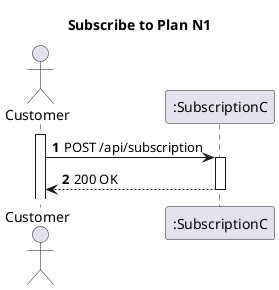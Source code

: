 @startuml
'https://plantuml.com/sequence-diagram

title Subscribe to Plan N1

autoactivate on
autonumber

actor "Customer" as Customer
participant ":SubscriptionC" as SubscriptionC


activate Customer

Customer -> SubscriptionC: POST /api/subscription
SubscriptionC --> Customer: 200 OK
@enduml
